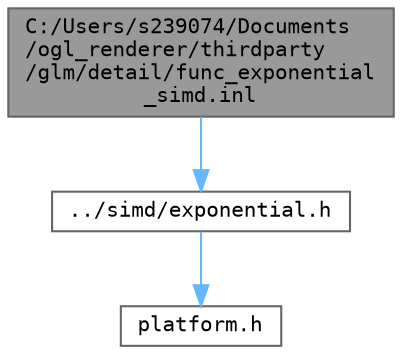 digraph "C:/Users/s239074/Documents/ogl_renderer/thirdparty/glm/detail/func_exponential_simd.inl"
{
 // LATEX_PDF_SIZE
  bgcolor="transparent";
  edge [fontname=Terminal,fontsize=10,labelfontname=Helvetica,labelfontsize=10];
  node [fontname=Terminal,fontsize=10,shape=box,height=0.2,width=0.4];
  Node1 [label="C:/Users/s239074/Documents\l/ogl_renderer/thirdparty\l/glm/detail/func_exponential\l_simd.inl",height=0.2,width=0.4,color="gray40", fillcolor="grey60", style="filled", fontcolor="black",tooltip=" "];
  Node1 -> Node2 [color="steelblue1",style="solid"];
  Node2 [label="../simd/exponential.h",height=0.2,width=0.4,color="grey40", fillcolor="white", style="filled",URL="$exponential_8h.html",tooltip=" "];
  Node2 -> Node3 [color="steelblue1",style="solid"];
  Node3 [label="platform.h",height=0.2,width=0.4,color="grey40", fillcolor="white", style="filled",URL="$platform_8h.html",tooltip=" "];
}
